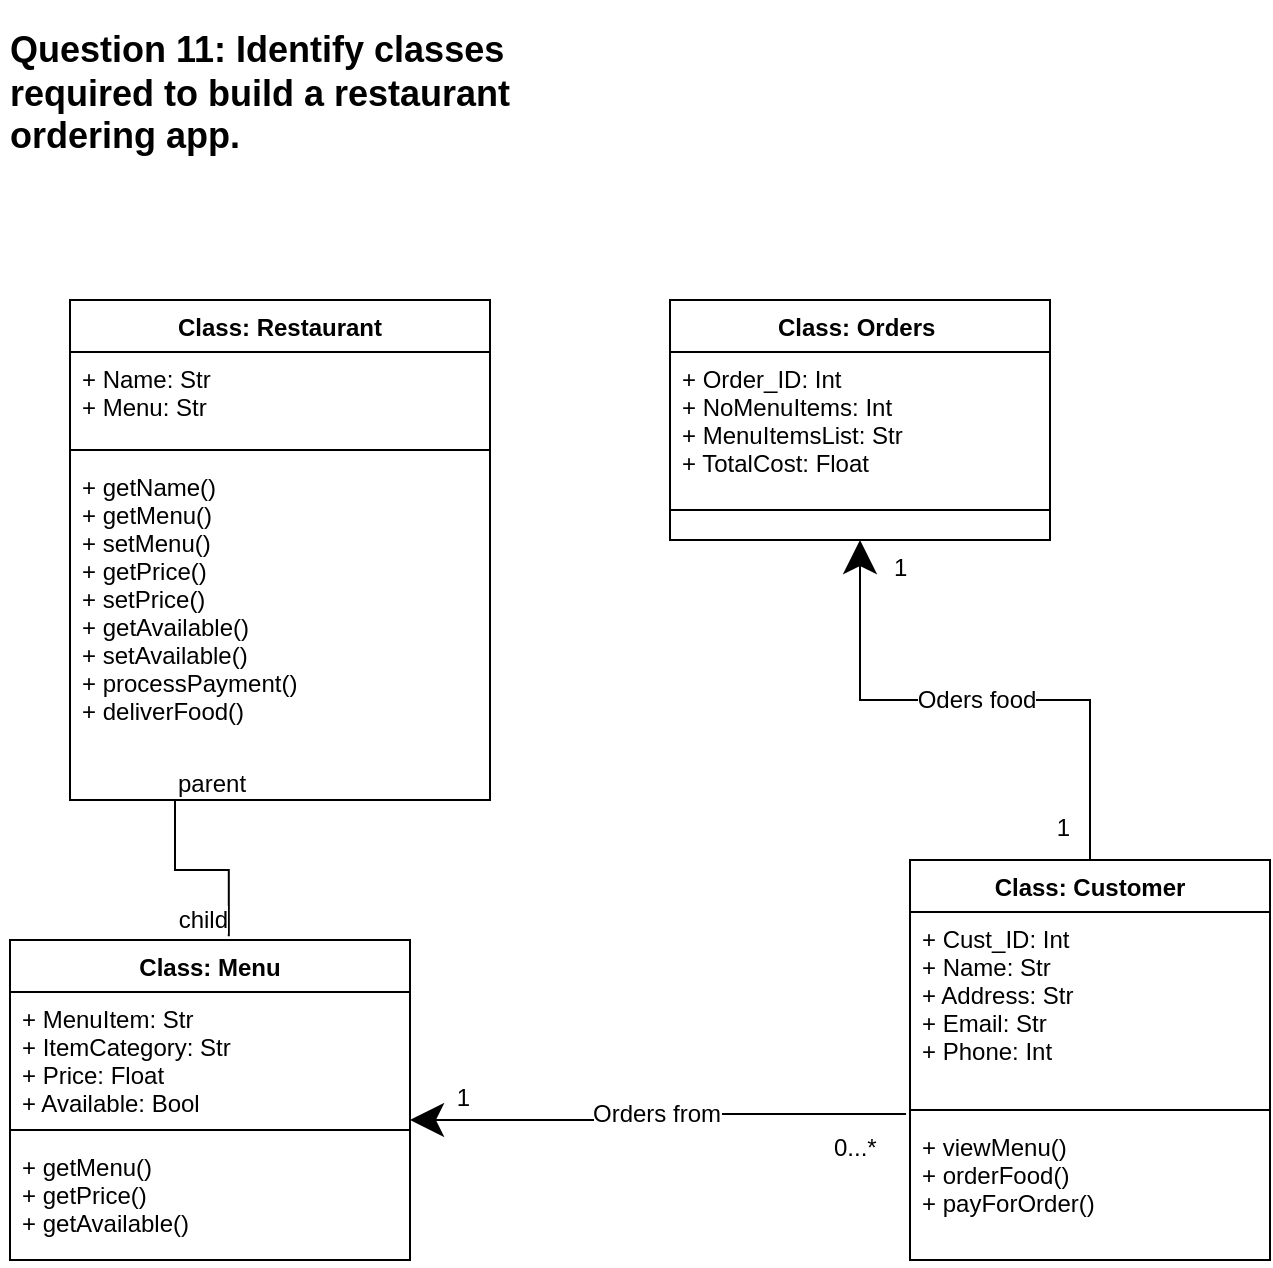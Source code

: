 <mxfile version="20.0.4" type="github">
  <diagram id="C5RBs43oDa-KdzZeNtuy" name="Page-1">
    <mxGraphModel dx="761" dy="716" grid="1" gridSize="10" guides="1" tooltips="1" connect="1" arrows="1" fold="1" page="1" pageScale="1" pageWidth="827" pageHeight="1169" math="0" shadow="0">
      <root>
        <mxCell id="WIyWlLk6GJQsqaUBKTNV-0" />
        <mxCell id="WIyWlLk6GJQsqaUBKTNV-1" parent="WIyWlLk6GJQsqaUBKTNV-0" />
        <mxCell id="zkfFHV4jXpPFQw0GAbJ--0" value="Class: Restaurant" style="swimlane;fontStyle=1;align=center;verticalAlign=top;childLayout=stackLayout;horizontal=1;startSize=26;horizontalStack=0;resizeParent=1;resizeLast=0;collapsible=1;marginBottom=0;rounded=0;shadow=0;strokeWidth=1;fontSize=12;" parent="WIyWlLk6GJQsqaUBKTNV-1" vertex="1">
          <mxGeometry x="90" y="190" width="210" height="250" as="geometry">
            <mxRectangle x="220" y="120" width="160" height="26" as="alternateBounds" />
          </mxGeometry>
        </mxCell>
        <mxCell id="-zAcMTOKvNAN3qIRbFaR-48" value="+ Name: Str&#xa;+ Menu: Str" style="text;strokeColor=none;fillColor=none;align=left;verticalAlign=top;spacingLeft=4;spacingRight=4;overflow=hidden;rotatable=0;points=[[0,0.5],[1,0.5]];portConstraint=eastwest;fontSize=12;html=0;" parent="zkfFHV4jXpPFQw0GAbJ--0" vertex="1">
          <mxGeometry y="26" width="210" height="44" as="geometry" />
        </mxCell>
        <mxCell id="zkfFHV4jXpPFQw0GAbJ--4" value="" style="line;html=1;strokeWidth=1;align=left;verticalAlign=middle;spacingTop=-1;spacingLeft=3;spacingRight=3;rotatable=0;labelPosition=right;points=[];portConstraint=eastwest;" parent="zkfFHV4jXpPFQw0GAbJ--0" vertex="1">
          <mxGeometry y="70" width="210" height="10" as="geometry" />
        </mxCell>
        <mxCell id="-zAcMTOKvNAN3qIRbFaR-49" value="+ getName()&#xa;+ getMenu()&#xa;+ setMenu()&#xa;+ getPrice()&#xa;+ setPrice()&#xa;+ getAvailable()&#xa;+ setAvailable()&#xa;+ processPayment()&#xa;+ deliverFood()" style="text;strokeColor=none;fillColor=none;align=left;verticalAlign=top;spacingLeft=4;spacingRight=4;overflow=hidden;rotatable=0;points=[[0,0.5],[1,0.5]];portConstraint=eastwest;fontSize=12;html=0;" parent="zkfFHV4jXpPFQw0GAbJ--0" vertex="1">
          <mxGeometry y="80" width="210" height="150" as="geometry" />
        </mxCell>
        <mxCell id="-zAcMTOKvNAN3qIRbFaR-3" value="Class: Menu" style="swimlane;fontStyle=1;align=center;verticalAlign=top;childLayout=stackLayout;horizontal=1;startSize=26;horizontalStack=0;resizeParent=1;resizeLast=0;collapsible=1;marginBottom=0;rounded=0;shadow=0;strokeWidth=1;fontSize=12;whiteSpace=wrap;" parent="WIyWlLk6GJQsqaUBKTNV-1" vertex="1">
          <mxGeometry x="60" y="510" width="200" height="160" as="geometry">
            <mxRectangle x="220" y="120" width="160" height="26" as="alternateBounds" />
          </mxGeometry>
        </mxCell>
        <mxCell id="-zAcMTOKvNAN3qIRbFaR-50" value="+ MenuItem: Str&#xa;+ ItemCategory: Str&#xa;+ Price: Float&#xa;+ Available: Bool" style="text;strokeColor=none;fillColor=none;align=left;verticalAlign=top;spacingLeft=4;spacingRight=4;overflow=hidden;rotatable=0;points=[[0,0.5],[1,0.5]];portConstraint=eastwest;fontSize=12;html=0;" parent="-zAcMTOKvNAN3qIRbFaR-3" vertex="1">
          <mxGeometry y="26" width="200" height="64" as="geometry" />
        </mxCell>
        <mxCell id="-zAcMTOKvNAN3qIRbFaR-58" value="Orders from" style="endArrow=none;html=1;endSize=12;startArrow=classic;startSize=14;startFill=1;edgeStyle=orthogonalEdgeStyle;rounded=0;fontSize=12;entryX=-0.011;entryY=-0.05;entryDx=0;entryDy=0;entryPerimeter=0;endFill=0;" parent="-zAcMTOKvNAN3qIRbFaR-3" target="-zAcMTOKvNAN3qIRbFaR-53" edge="1">
          <mxGeometry relative="1" as="geometry">
            <mxPoint x="200" y="90" as="sourcePoint" />
            <mxPoint x="360" y="90" as="targetPoint" />
            <Array as="points">
              <mxPoint x="305" y="90" />
              <mxPoint x="305" y="87" />
            </Array>
          </mxGeometry>
        </mxCell>
        <mxCell id="-zAcMTOKvNAN3qIRbFaR-59" value="0...*" style="edgeLabel;resizable=0;html=1;align=left;verticalAlign=top;fontSize=12;" parent="-zAcMTOKvNAN3qIRbFaR-58" connectable="0" vertex="1">
          <mxGeometry x="-1" relative="1" as="geometry">
            <mxPoint x="210" as="offset" />
          </mxGeometry>
        </mxCell>
        <mxCell id="-zAcMTOKvNAN3qIRbFaR-60" value="1" style="edgeLabel;resizable=0;html=1;align=right;verticalAlign=top;fontSize=12;rotation=0;" parent="-zAcMTOKvNAN3qIRbFaR-58" connectable="0" vertex="1">
          <mxGeometry x="1" relative="1" as="geometry">
            <mxPoint x="-218" y="-22" as="offset" />
          </mxGeometry>
        </mxCell>
        <mxCell id="-zAcMTOKvNAN3qIRbFaR-5" value="" style="line;html=1;strokeWidth=1;align=left;verticalAlign=middle;spacingTop=-1;spacingLeft=3;spacingRight=3;rotatable=0;labelPosition=right;points=[];portConstraint=eastwest;" parent="-zAcMTOKvNAN3qIRbFaR-3" vertex="1">
          <mxGeometry y="90" width="200" height="10" as="geometry" />
        </mxCell>
        <mxCell id="-zAcMTOKvNAN3qIRbFaR-51" value="+ getMenu()&#xa;+ getPrice()&#xa;+ getAvailable()" style="text;strokeColor=none;fillColor=none;align=left;verticalAlign=top;spacingLeft=4;spacingRight=4;overflow=hidden;rotatable=0;points=[[0,0.5],[1,0.5]];portConstraint=eastwest;fontSize=12;html=0;" parent="-zAcMTOKvNAN3qIRbFaR-3" vertex="1">
          <mxGeometry y="100" width="200" height="60" as="geometry" />
        </mxCell>
        <mxCell id="-zAcMTOKvNAN3qIRbFaR-14" value="Class: Customer" style="swimlane;fontStyle=1;align=center;verticalAlign=top;childLayout=stackLayout;horizontal=1;startSize=26;horizontalStack=0;resizeParent=1;resizeLast=0;collapsible=1;marginBottom=0;rounded=0;shadow=0;strokeWidth=1;fontSize=12;" parent="WIyWlLk6GJQsqaUBKTNV-1" vertex="1">
          <mxGeometry x="510" y="470" width="180" height="200" as="geometry">
            <mxRectangle x="220" y="120" width="160" height="26" as="alternateBounds" />
          </mxGeometry>
        </mxCell>
        <mxCell id="-zAcMTOKvNAN3qIRbFaR-52" value="+ Cust_ID: Int&#xa;+ Name: Str&#xa;+ Address: Str&#xa;+ Email: Str&#xa;+ Phone: Int" style="text;strokeColor=none;fillColor=none;align=left;verticalAlign=top;spacingLeft=4;spacingRight=4;overflow=hidden;rotatable=0;points=[[0,0.5],[1,0.5]];portConstraint=eastwest;fontSize=12;html=0;" parent="-zAcMTOKvNAN3qIRbFaR-14" vertex="1">
          <mxGeometry y="26" width="180" height="94" as="geometry" />
        </mxCell>
        <mxCell id="-zAcMTOKvNAN3qIRbFaR-16" value="" style="line;html=1;strokeWidth=1;align=left;verticalAlign=middle;spacingTop=-1;spacingLeft=3;spacingRight=3;rotatable=0;labelPosition=right;points=[];portConstraint=eastwest;" parent="-zAcMTOKvNAN3qIRbFaR-14" vertex="1">
          <mxGeometry y="120" width="180" height="10" as="geometry" />
        </mxCell>
        <mxCell id="-zAcMTOKvNAN3qIRbFaR-53" value="+ viewMenu()&#xa;+ orderFood()&#xa;+ payForOrder()" style="text;strokeColor=none;fillColor=none;align=left;verticalAlign=top;spacingLeft=4;spacingRight=4;overflow=hidden;rotatable=0;points=[[0,0.5],[1,0.5]];portConstraint=eastwest;fontSize=12;html=0;" parent="-zAcMTOKvNAN3qIRbFaR-14" vertex="1">
          <mxGeometry y="130" width="180" height="60" as="geometry" />
        </mxCell>
        <mxCell id="-zAcMTOKvNAN3qIRbFaR-33" value="" style="endArrow=none;html=1;edgeStyle=orthogonalEdgeStyle;rounded=0;fontSize=12;entryX=0.547;entryY=-0.012;entryDx=0;entryDy=0;entryPerimeter=0;exitX=0.25;exitY=1;exitDx=0;exitDy=0;" parent="WIyWlLk6GJQsqaUBKTNV-1" source="zkfFHV4jXpPFQw0GAbJ--0" target="-zAcMTOKvNAN3qIRbFaR-3" edge="1">
          <mxGeometry relative="1" as="geometry">
            <mxPoint x="100" y="290" as="sourcePoint" />
            <mxPoint x="260" y="300" as="targetPoint" />
          </mxGeometry>
        </mxCell>
        <mxCell id="-zAcMTOKvNAN3qIRbFaR-34" value="parent" style="edgeLabel;resizable=0;html=1;align=left;verticalAlign=bottom;fontSize=12;" parent="-zAcMTOKvNAN3qIRbFaR-33" connectable="0" vertex="1">
          <mxGeometry x="-1" relative="1" as="geometry" />
        </mxCell>
        <mxCell id="-zAcMTOKvNAN3qIRbFaR-35" value="child" style="edgeLabel;resizable=0;html=1;align=right;verticalAlign=bottom;fontSize=12;" parent="-zAcMTOKvNAN3qIRbFaR-33" connectable="0" vertex="1">
          <mxGeometry x="1" relative="1" as="geometry" />
        </mxCell>
        <mxCell id="-zAcMTOKvNAN3qIRbFaR-42" value="Class: Orders " style="swimlane;fontStyle=1;align=center;verticalAlign=top;childLayout=stackLayout;horizontal=1;startSize=26;horizontalStack=0;resizeParent=1;resizeParentMax=0;resizeLast=0;collapsible=1;marginBottom=0;fontSize=12;html=0;" parent="WIyWlLk6GJQsqaUBKTNV-1" vertex="1">
          <mxGeometry x="390" y="190" width="190" height="120" as="geometry" />
        </mxCell>
        <mxCell id="-zAcMTOKvNAN3qIRbFaR-43" value="+ Order_ID: Int&#xa;+ NoMenuItems: Int&#xa;+ MenuItemsList: Str&#xa;+ TotalCost: Float" style="text;strokeColor=none;fillColor=none;align=left;verticalAlign=top;spacingLeft=4;spacingRight=4;overflow=hidden;rotatable=0;points=[[0,0.5],[1,0.5]];portConstraint=eastwest;fontSize=12;html=0;" parent="-zAcMTOKvNAN3qIRbFaR-42" vertex="1">
          <mxGeometry y="26" width="190" height="64" as="geometry" />
        </mxCell>
        <mxCell id="-zAcMTOKvNAN3qIRbFaR-44" value="" style="line;strokeWidth=1;fillColor=none;align=left;verticalAlign=middle;spacingTop=-1;spacingLeft=3;spacingRight=3;rotatable=0;labelPosition=right;points=[];portConstraint=eastwest;fontSize=12;html=0;" parent="-zAcMTOKvNAN3qIRbFaR-42" vertex="1">
          <mxGeometry y="90" width="190" height="30" as="geometry" />
        </mxCell>
        <mxCell id="-zAcMTOKvNAN3qIRbFaR-66" value="Oders food" style="endArrow=none;html=1;endSize=12;startArrow=classic;startSize=14;startFill=1;edgeStyle=orthogonalEdgeStyle;rounded=0;fontSize=12;entryX=0.5;entryY=0;entryDx=0;entryDy=0;endFill=0;exitX=0.5;exitY=1;exitDx=0;exitDy=0;" parent="WIyWlLk6GJQsqaUBKTNV-1" source="-zAcMTOKvNAN3qIRbFaR-42" target="-zAcMTOKvNAN3qIRbFaR-14" edge="1">
          <mxGeometry relative="1" as="geometry">
            <mxPoint x="330" y="390" as="sourcePoint" />
            <mxPoint x="538.02" y="387" as="targetPoint" />
          </mxGeometry>
        </mxCell>
        <mxCell id="-zAcMTOKvNAN3qIRbFaR-67" value="1" style="edgeLabel;resizable=0;html=1;align=left;verticalAlign=top;fontSize=12;" parent="-zAcMTOKvNAN3qIRbFaR-66" connectable="0" vertex="1">
          <mxGeometry x="-1" relative="1" as="geometry">
            <mxPoint x="15" as="offset" />
          </mxGeometry>
        </mxCell>
        <mxCell id="-zAcMTOKvNAN3qIRbFaR-68" value="1" style="edgeLabel;resizable=0;html=1;align=right;verticalAlign=top;fontSize=12;rotation=0;" parent="-zAcMTOKvNAN3qIRbFaR-66" connectable="0" vertex="1">
          <mxGeometry x="1" relative="1" as="geometry">
            <mxPoint x="-10" y="-30" as="offset" />
          </mxGeometry>
        </mxCell>
        <mxCell id="-zAcMTOKvNAN3qIRbFaR-70" value="&lt;h2 style=&quot;&quot;&gt;Question 11: Identify classes required to build a restaurant ordering app.&lt;/h2&gt;" style="text;html=1;strokeColor=none;fillColor=none;spacing=5;spacingTop=-20;whiteSpace=wrap;overflow=hidden;rounded=0;" parent="WIyWlLk6GJQsqaUBKTNV-1" vertex="1">
          <mxGeometry x="55" y="50" width="280" height="80" as="geometry" />
        </mxCell>
      </root>
    </mxGraphModel>
  </diagram>
</mxfile>
